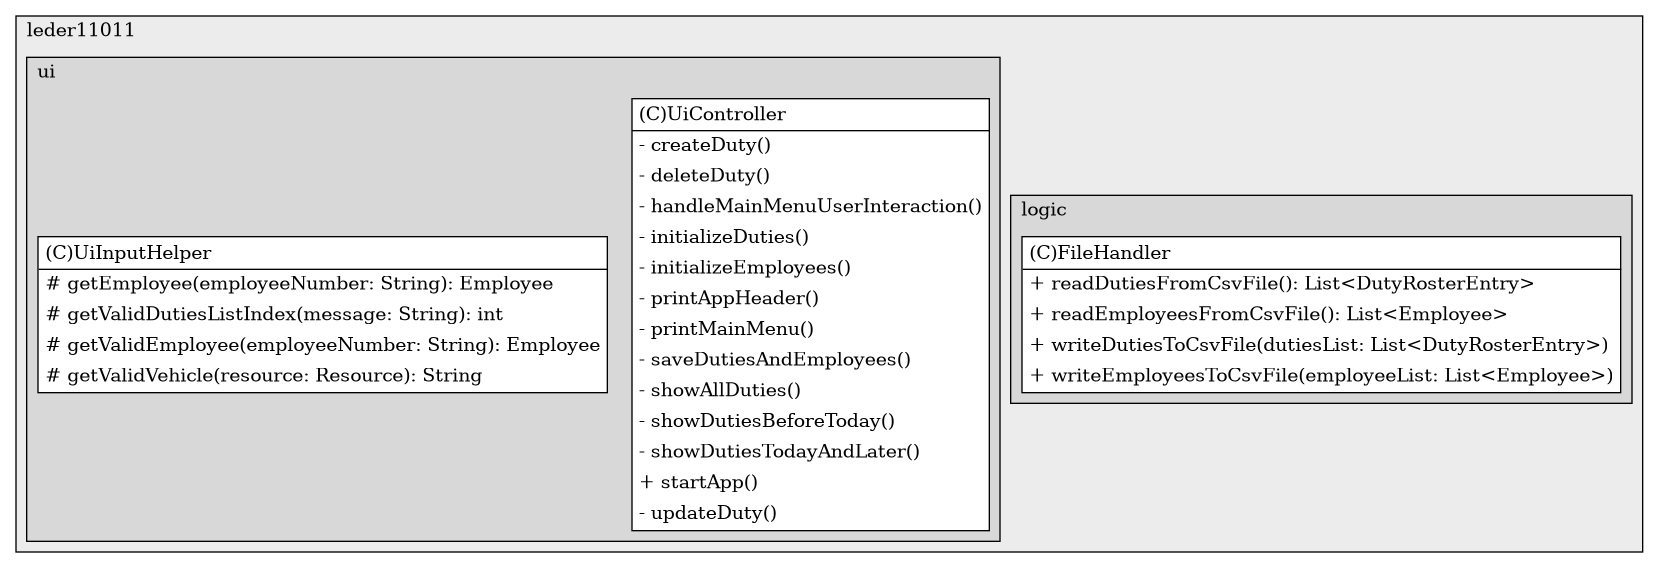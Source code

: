 @startuml

/' diagram meta data start
config=StructureConfiguration;
{
  "projectClassification": {
    "searchMode": "OpenProject", // OpenProject, AllProjects
    "includedProjects": "",
    "pathEndKeywords": "*.impl",
    "isClientPath": "",
    "isClientName": "",
    "isTestPath": "",
    "isTestName": "",
    "isMappingPath": "",
    "isMappingName": "",
    "isDataAccessPath": "",
    "isDataAccessName": "",
    "isDataStructurePath": "",
    "isDataStructureName": "",
    "isInterfaceStructuresPath": "",
    "isInterfaceStructuresName": "",
    "isEntryPointPath": "",
    "isEntryPointName": "",
    "treatFinalFieldsAsMandatory": false
  },
  "graphRestriction": {
    "classPackageExcludeFilter": "",
    "classPackageIncludeFilter": "",
    "classNameExcludeFilter": "",
    "classNameIncludeFilter": "",
    "methodNameExcludeFilter": "",
    "methodNameIncludeFilter": "",
    "removeByInheritance": "", // inheritance/annotation based filtering is done in a second step
    "removeByAnnotation": "",
    "removeByClassPackage": "", // cleanup the graph after inheritance/annotation based filtering is done
    "removeByClassName": "",
    "cutMappings": false,
    "cutEnum": true,
    "cutTests": true,
    "cutClient": true,
    "cutDataAccess": false,
    "cutInterfaceStructures": false,
    "cutDataStructures": false,
    "cutGetterAndSetter": true,
    "cutConstructors": true
  },
  "graphTraversal": {
    "forwardDepth": 6,
    "backwardDepth": 6,
    "classPackageExcludeFilter": "",
    "classPackageIncludeFilter": "",
    "classNameExcludeFilter": "",
    "classNameIncludeFilter": "",
    "methodNameExcludeFilter": "",
    "methodNameIncludeFilter": "",
    "hideMappings": false,
    "hideDataStructures": false,
    "hidePrivateMethods": true,
    "hideInterfaceCalls": true, // indirection: implementation -> interface (is hidden) -> implementation
    "onlyShowApplicationEntryPoints": false, // root node is included
    "useMethodCallsForStructureDiagram": "ForwardOnly" // ForwardOnly, BothDirections, No
  },
  "details": {
    "aggregation": "GroupByClass", // ByClass, GroupByClass, None
    "showClassGenericTypes": true,
    "showMethods": true,
    "showMethodParameterNames": true,
    "showMethodParameterTypes": true,
    "showMethodReturnType": true,
    "showPackageLevels": 2,
    "showDetailedClassStructure": true
  },
  "rootClass": "org.leder11011.ui.UiController",
  "extensionCallbackMethod": "" // qualified.class.name#methodName - signature: public static String method(String)
}
diagram meta data end '/



digraph g {
    rankdir="TB"
    splines=polyline
    

'nodes 
subgraph cluster_971480264 { 
   	label=leder11011
	labeljust=l
	fillcolor="#ececec"
	style=filled
   
   subgraph cluster_1006373592 { 
   	label=logic
	labeljust=l
	fillcolor="#d8d8d8"
	style=filled
   
   FileHandler1581731570[
	label=<<TABLE BORDER="1" CELLBORDER="0" CELLPADDING="4" CELLSPACING="0">
<TR><TD ALIGN="LEFT" >(C)FileHandler</TD></TR>
<HR/>
<TR><TD ALIGN="LEFT" >+ readDutiesFromCsvFile(): List&lt;DutyRosterEntry&gt;</TD></TR>
<TR><TD ALIGN="LEFT" >+ readEmployeesFromCsvFile(): List&lt;Employee&gt;</TD></TR>
<TR><TD ALIGN="LEFT" >+ writeDutiesToCsvFile(dutiesList: List&lt;DutyRosterEntry&gt;)</TD></TR>
<TR><TD ALIGN="LEFT" >+ writeEmployeesToCsvFile(employeeList: List&lt;Employee&gt;)</TD></TR>
</TABLE>>
	style=filled
	margin=0
	shape=plaintext
	fillcolor="#FFFFFF"
];
} 

subgraph cluster_1878856438 { 
   	label=ui
	labeljust=l
	fillcolor="#d8d8d8"
	style=filled
   
   UiController1178536064[
	label=<<TABLE BORDER="1" CELLBORDER="0" CELLPADDING="4" CELLSPACING="0">
<TR><TD ALIGN="LEFT" >(C)UiController</TD></TR>
<HR/>
<TR><TD ALIGN="LEFT" >- createDuty()</TD></TR>
<TR><TD ALIGN="LEFT" >- deleteDuty()</TD></TR>
<TR><TD ALIGN="LEFT" >- handleMainMenuUserInteraction()</TD></TR>
<TR><TD ALIGN="LEFT" >- initializeDuties()</TD></TR>
<TR><TD ALIGN="LEFT" >- initializeEmployees()</TD></TR>
<TR><TD ALIGN="LEFT" >- printAppHeader()</TD></TR>
<TR><TD ALIGN="LEFT" >- printMainMenu()</TD></TR>
<TR><TD ALIGN="LEFT" >- saveDutiesAndEmployees()</TD></TR>
<TR><TD ALIGN="LEFT" >- showAllDuties()</TD></TR>
<TR><TD ALIGN="LEFT" >- showDutiesBeforeToday()</TD></TR>
<TR><TD ALIGN="LEFT" >- showDutiesTodayAndLater()</TD></TR>
<TR><TD ALIGN="LEFT" >+ startApp()</TD></TR>
<TR><TD ALIGN="LEFT" >- updateDuty()</TD></TR>
</TABLE>>
	style=filled
	margin=0
	shape=plaintext
	fillcolor="#FFFFFF"
];

UiInputHelper1178536064[
	label=<<TABLE BORDER="1" CELLBORDER="0" CELLPADDING="4" CELLSPACING="0">
<TR><TD ALIGN="LEFT" >(C)UiInputHelper</TD></TR>
<HR/>
<TR><TD ALIGN="LEFT" ># getEmployee(employeeNumber: String): Employee</TD></TR>
<TR><TD ALIGN="LEFT" ># getValidDutiesListIndex(message: String): int</TD></TR>
<TR><TD ALIGN="LEFT" ># getValidEmployee(employeeNumber: String): Employee</TD></TR>
<TR><TD ALIGN="LEFT" ># getValidVehicle(resource: Resource): String</TD></TR>
</TABLE>>
	style=filled
	margin=0
	shape=plaintext
	fillcolor="#FFFFFF"
];
} 
} 

'edges    

    
}
@enduml